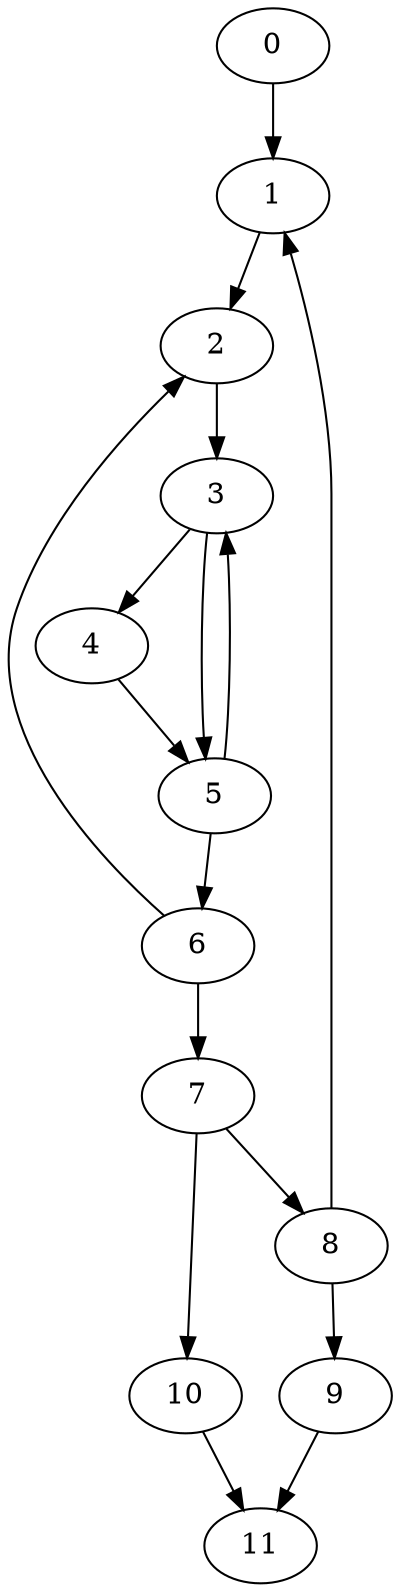 digraph {
	0
	1
	2
	3
	4
	5
	6
	7
	8
	9
	10
	11
	8 -> 9
	0 -> 1
	8 -> 1
	1 -> 2
	6 -> 2
	5 -> 6
	6 -> 7
	7 -> 8
	7 -> 10
	9 -> 11
	10 -> 11
	5 -> 3
	2 -> 3
	3 -> 4
	3 -> 5
	4 -> 5
}
